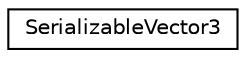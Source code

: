 digraph "Graphical Class Hierarchy"
{
  edge [fontname="Helvetica",fontsize="10",labelfontname="Helvetica",labelfontsize="10"];
  node [fontname="Helvetica",fontsize="10",shape=record];
  rankdir="LR";
  Node0 [label="SerializableVector3",height=0.2,width=0.4,color="black", fillcolor="white", style="filled",URL="$class_serializable_vector3.html"];
}
